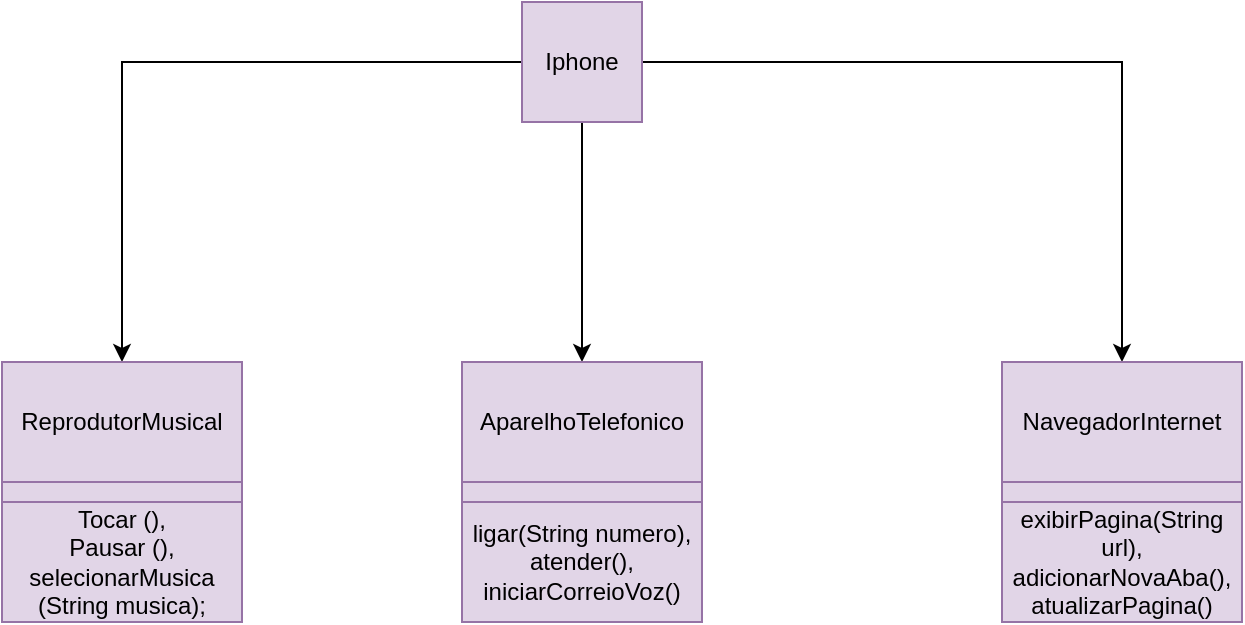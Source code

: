 <mxfile version="26.0.6">
  <diagram name="Página-1" id="g09LnU6JzNmc2rMWg49G">
    <mxGraphModel dx="880" dy="460" grid="1" gridSize="10" guides="1" tooltips="1" connect="1" arrows="1" fold="1" page="1" pageScale="1" pageWidth="827" pageHeight="1169" math="0" shadow="0">
      <root>
        <mxCell id="0" />
        <mxCell id="1" parent="0" />
        <mxCell id="vVHXO90k3WB2f8u6BudB-10" value="" style="edgeStyle=orthogonalEdgeStyle;rounded=0;orthogonalLoop=1;jettySize=auto;html=1;" edge="1" parent="1" source="vVHXO90k3WB2f8u6BudB-1" target="vVHXO90k3WB2f8u6BudB-9">
          <mxGeometry relative="1" as="geometry" />
        </mxCell>
        <mxCell id="vVHXO90k3WB2f8u6BudB-12" value="" style="edgeStyle=orthogonalEdgeStyle;rounded=0;orthogonalLoop=1;jettySize=auto;html=1;" edge="1" parent="1" source="vVHXO90k3WB2f8u6BudB-1" target="vVHXO90k3WB2f8u6BudB-11">
          <mxGeometry relative="1" as="geometry" />
        </mxCell>
        <mxCell id="vVHXO90k3WB2f8u6BudB-14" value="" style="edgeStyle=orthogonalEdgeStyle;rounded=0;orthogonalLoop=1;jettySize=auto;html=1;" edge="1" parent="1" source="vVHXO90k3WB2f8u6BudB-1" target="vVHXO90k3WB2f8u6BudB-13">
          <mxGeometry relative="1" as="geometry" />
        </mxCell>
        <mxCell id="vVHXO90k3WB2f8u6BudB-1" value="Iphone" style="rounded=0;whiteSpace=wrap;html=1;fillColor=#e1d5e7;strokeColor=#9673a6;" vertex="1" parent="1">
          <mxGeometry x="330" y="20" width="60" height="60" as="geometry" />
        </mxCell>
        <mxCell id="vVHXO90k3WB2f8u6BudB-9" value="ReprodutorMusical" style="whiteSpace=wrap;html=1;fillColor=#e1d5e7;strokeColor=#9673a6;rounded=0;" vertex="1" parent="1">
          <mxGeometry x="70" y="200" width="120" height="60" as="geometry" />
        </mxCell>
        <mxCell id="vVHXO90k3WB2f8u6BudB-11" value="AparelhoTelefonico" style="whiteSpace=wrap;html=1;fillColor=#e1d5e7;strokeColor=#9673a6;rounded=0;" vertex="1" parent="1">
          <mxGeometry x="300" y="200" width="120" height="60" as="geometry" />
        </mxCell>
        <mxCell id="vVHXO90k3WB2f8u6BudB-13" value="NavegadorInternet" style="whiteSpace=wrap;html=1;fillColor=#e1d5e7;strokeColor=#9673a6;rounded=0;" vertex="1" parent="1">
          <mxGeometry x="570" y="200" width="120" height="60" as="geometry" />
        </mxCell>
        <mxCell id="vVHXO90k3WB2f8u6BudB-15" value="" style="rounded=0;whiteSpace=wrap;html=1;fillColor=#e1d5e7;strokeColor=#9673a6;" vertex="1" parent="1">
          <mxGeometry x="70" y="260" width="120" height="10" as="geometry" />
        </mxCell>
        <mxCell id="vVHXO90k3WB2f8u6BudB-16" value="Tocar (),&lt;div&gt;Pausar (),&lt;br&gt;selecionarMusica&lt;/div&gt;&lt;div&gt;(String musica);&lt;/div&gt;" style="rounded=0;whiteSpace=wrap;html=1;fillColor=#e1d5e7;strokeColor=#9673a6;" vertex="1" parent="1">
          <mxGeometry x="70" y="270" width="120" height="60" as="geometry" />
        </mxCell>
        <mxCell id="vVHXO90k3WB2f8u6BudB-17" value="" style="rounded=0;whiteSpace=wrap;html=1;fillColor=#e1d5e7;strokeColor=#9673a6;" vertex="1" parent="1">
          <mxGeometry x="300" y="260" width="120" height="10" as="geometry" />
        </mxCell>
        <mxCell id="vVHXO90k3WB2f8u6BudB-19" value="ligar(String numero),&lt;div&gt;atender(),&lt;/div&gt;&lt;div&gt;iniciarCorreioVoz()&lt;/div&gt;" style="rounded=0;whiteSpace=wrap;html=1;fillColor=#e1d5e7;strokeColor=#9673a6;" vertex="1" parent="1">
          <mxGeometry x="300" y="270" width="120" height="60" as="geometry" />
        </mxCell>
        <mxCell id="vVHXO90k3WB2f8u6BudB-20" value="" style="rounded=0;whiteSpace=wrap;html=1;fillColor=#e1d5e7;strokeColor=#9673a6;" vertex="1" parent="1">
          <mxGeometry x="570" y="260" width="120" height="10" as="geometry" />
        </mxCell>
        <mxCell id="vVHXO90k3WB2f8u6BudB-22" value="exibirPagina(String url),&lt;div&gt;adicionarNovaAba(),&lt;/div&gt;&lt;div&gt;atualizarPagina()&lt;/div&gt;" style="rounded=0;whiteSpace=wrap;html=1;fillColor=#e1d5e7;strokeColor=#9673a6;" vertex="1" parent="1">
          <mxGeometry x="570" y="270" width="120" height="60" as="geometry" />
        </mxCell>
      </root>
    </mxGraphModel>
  </diagram>
</mxfile>
